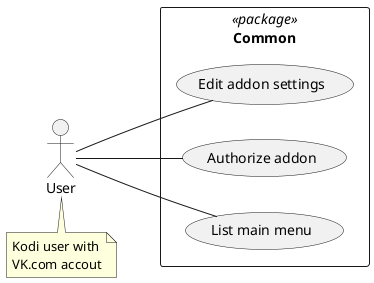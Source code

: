 @startuml
left to right direction

'user
actor "User" as user
note "Kodi user with\nVK.com accout" as n
    user . n

'common
rectangle "Common" <<package>> {
    user -- (Edit addon settings)
    user -- (Authorize addon)
    user -- (List main menu)
}

@enduml